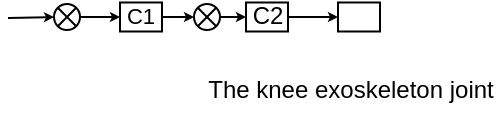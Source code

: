 <mxfile version="13.5.3" type="github"><diagram id="XQLx2x4jLITj_miHui5_" name="Page-1"><mxGraphModel dx="299" dy="297" grid="0" gridSize="10" guides="1" tooltips="1" connect="1" arrows="1" fold="1" page="1" pageScale="1" pageWidth="827" pageHeight="1169" math="0" shadow="0"><root><mxCell id="0"/><mxCell id="1" parent="0"/><mxCell id="u9-onbDATOtnunr8RCW3-11" style="edgeStyle=orthogonalEdgeStyle;rounded=0;orthogonalLoop=1;jettySize=auto;html=1;exitX=1;exitY=0.5;exitDx=0;exitDy=0;entryX=0;entryY=0.5;entryDx=0;entryDy=0;endSize=2;" edge="1" parent="1" source="u9-onbDATOtnunr8RCW3-1" target="u9-onbDATOtnunr8RCW3-8"><mxGeometry relative="1" as="geometry"/></mxCell><mxCell id="u9-onbDATOtnunr8RCW3-1" value="" style="rounded=0;whiteSpace=wrap;html=1;" vertex="1" parent="1"><mxGeometry x="90" y="210.25" width="21" height="14.5" as="geometry"/></mxCell><mxCell id="u9-onbDATOtnunr8RCW3-7" style="edgeStyle=orthogonalEdgeStyle;rounded=0;orthogonalLoop=1;jettySize=auto;html=1;exitX=1;exitY=0.5;exitDx=0;exitDy=0;entryX=0;entryY=0.5;entryDx=0;entryDy=0;endSize=2;" edge="1" parent="1" source="u9-onbDATOtnunr8RCW3-2" target="u9-onbDATOtnunr8RCW3-1"><mxGeometry relative="1" as="geometry"/></mxCell><mxCell id="u9-onbDATOtnunr8RCW3-2" value="" style="ellipse;whiteSpace=wrap;html=1;aspect=fixed;" vertex="1" parent="1"><mxGeometry x="57" y="211" width="13" height="13" as="geometry"/></mxCell><mxCell id="u9-onbDATOtnunr8RCW3-3" value="" style="endArrow=none;html=1;entryX=0;entryY=0;entryDx=0;entryDy=0;exitX=1;exitY=1;exitDx=0;exitDy=0;" edge="1" parent="1" source="u9-onbDATOtnunr8RCW3-2" target="u9-onbDATOtnunr8RCW3-2"><mxGeometry width="50" height="50" relative="1" as="geometry"><mxPoint x="128" y="257" as="sourcePoint"/><mxPoint x="178" y="207" as="targetPoint"/></mxGeometry></mxCell><mxCell id="u9-onbDATOtnunr8RCW3-4" value="" style="endArrow=none;html=1;entryX=1;entryY=0;entryDx=0;entryDy=0;exitX=0;exitY=1;exitDx=0;exitDy=0;" edge="1" parent="1" source="u9-onbDATOtnunr8RCW3-2" target="u9-onbDATOtnunr8RCW3-2"><mxGeometry width="50" height="50" relative="1" as="geometry"><mxPoint x="128" y="257" as="sourcePoint"/><mxPoint x="178" y="207" as="targetPoint"/></mxGeometry></mxCell><mxCell id="u9-onbDATOtnunr8RCW3-5" value="" style="endArrow=classic;html=1;entryX=0;entryY=0.5;entryDx=0;entryDy=0;endSize=2;" edge="1" parent="1" target="u9-onbDATOtnunr8RCW3-2"><mxGeometry width="50" height="50" relative="1" as="geometry"><mxPoint x="34" y="218" as="sourcePoint"/><mxPoint x="88" y="207" as="targetPoint"/></mxGeometry></mxCell><mxCell id="u9-onbDATOtnunr8RCW3-13" style="edgeStyle=orthogonalEdgeStyle;rounded=0;orthogonalLoop=1;jettySize=auto;html=1;exitX=1;exitY=0.5;exitDx=0;exitDy=0;entryX=0;entryY=0.5;entryDx=0;entryDy=0;endSize=2;" edge="1" parent="1" source="u9-onbDATOtnunr8RCW3-8" target="u9-onbDATOtnunr8RCW3-12"><mxGeometry relative="1" as="geometry"/></mxCell><mxCell id="u9-onbDATOtnunr8RCW3-8" value="" style="ellipse;whiteSpace=wrap;html=1;aspect=fixed;" vertex="1" parent="1"><mxGeometry x="127" y="211" width="13" height="13" as="geometry"/></mxCell><mxCell id="u9-onbDATOtnunr8RCW3-9" value="" style="endArrow=none;html=1;entryX=1;entryY=0;entryDx=0;entryDy=0;exitX=0;exitY=1;exitDx=0;exitDy=0;" edge="1" parent="1"><mxGeometry width="50" height="50" relative="1" as="geometry"><mxPoint x="128.904" y="222.096" as="sourcePoint"/><mxPoint x="138.096" y="212.904" as="targetPoint"/></mxGeometry></mxCell><mxCell id="u9-onbDATOtnunr8RCW3-10" value="" style="endArrow=none;html=1;entryX=0;entryY=0;entryDx=0;entryDy=0;exitX=1;exitY=1;exitDx=0;exitDy=0;" edge="1" parent="1" source="u9-onbDATOtnunr8RCW3-8"><mxGeometry width="50" height="50" relative="1" as="geometry"><mxPoint x="138.096" y="222.096" as="sourcePoint"/><mxPoint x="128.904" y="212.904" as="targetPoint"/></mxGeometry></mxCell><mxCell id="u9-onbDATOtnunr8RCW3-15" style="edgeStyle=orthogonalEdgeStyle;rounded=0;orthogonalLoop=1;jettySize=auto;html=1;exitX=1;exitY=0.5;exitDx=0;exitDy=0;entryX=0;entryY=0.5;entryDx=0;entryDy=0;endSize=2;" edge="1" parent="1" source="u9-onbDATOtnunr8RCW3-12" target="u9-onbDATOtnunr8RCW3-14"><mxGeometry relative="1" as="geometry"/></mxCell><mxCell id="u9-onbDATOtnunr8RCW3-12" value="" style="rounded=0;whiteSpace=wrap;html=1;" vertex="1" parent="1"><mxGeometry x="153" y="210.25" width="21" height="14.5" as="geometry"/></mxCell><mxCell id="u9-onbDATOtnunr8RCW3-14" value="" style="rounded=0;whiteSpace=wrap;html=1;" vertex="1" parent="1"><mxGeometry x="199" y="210.25" width="21" height="14.5" as="geometry"/></mxCell><mxCell id="u9-onbDATOtnunr8RCW3-16" value="&lt;font style=&quot;font-size: 11px&quot;&gt;C1&lt;/font&gt;" style="text;html=1;strokeColor=none;fillColor=none;align=center;verticalAlign=middle;whiteSpace=wrap;rounded=0;" vertex="1" parent="1"><mxGeometry x="94" y="211" width="13" height="11" as="geometry"/></mxCell><mxCell id="u9-onbDATOtnunr8RCW3-17" value="C2" style="text;html=1;strokeColor=none;fillColor=none;align=center;verticalAlign=middle;whiteSpace=wrap;rounded=0;" vertex="1" parent="1"><mxGeometry x="158.5" y="212" width="10" height="9" as="geometry"/></mxCell><mxCell id="u9-onbDATOtnunr8RCW3-18" value="&lt;font style=&quot;font-size: 12px&quot;&gt;The knee exoskeleton joint&lt;/font&gt;" style="text;html=1;strokeColor=none;fillColor=none;align=center;verticalAlign=middle;whiteSpace=wrap;rounded=0;" vertex="1" parent="1"><mxGeometry x="133" y="241" width="145" height="25" as="geometry"/></mxCell></root></mxGraphModel></diagram></mxfile>